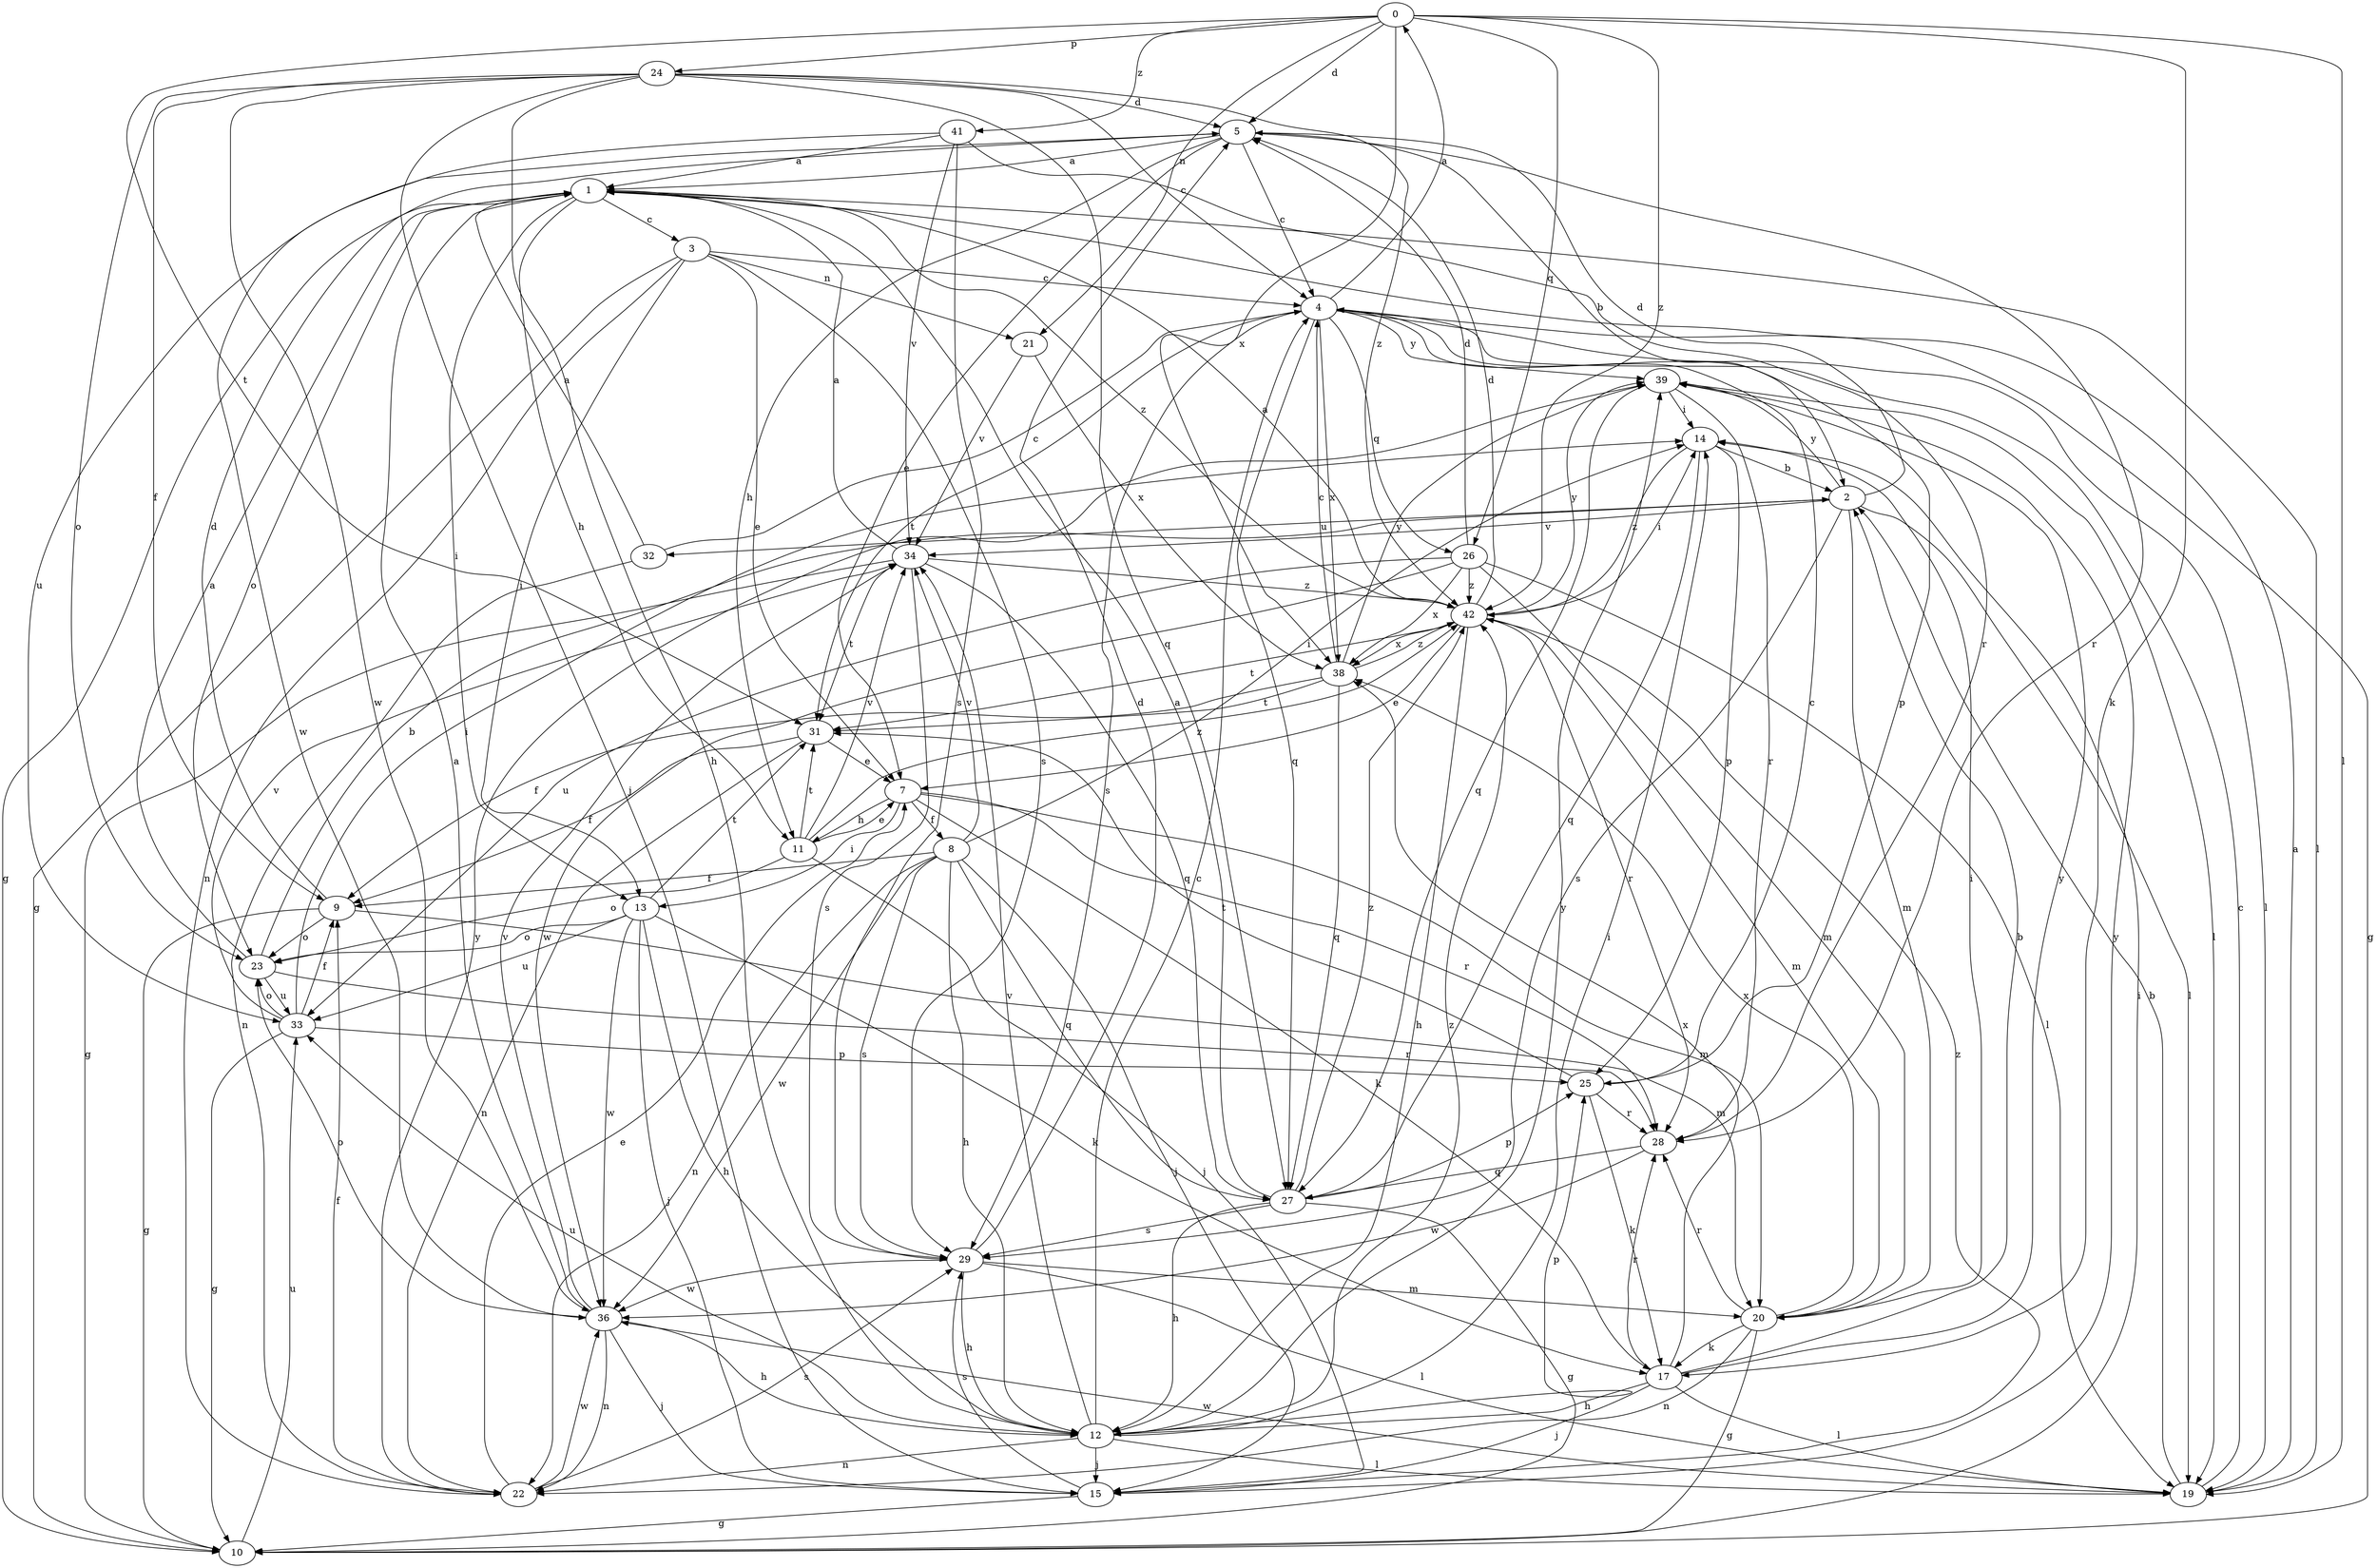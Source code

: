 strict digraph  {
0;
1;
2;
3;
4;
5;
7;
8;
9;
10;
11;
12;
13;
14;
15;
17;
19;
20;
21;
22;
23;
24;
25;
26;
27;
28;
29;
31;
32;
33;
34;
36;
38;
39;
41;
42;
0 -> 5  [label=d];
0 -> 17  [label=k];
0 -> 19  [label=l];
0 -> 21  [label=n];
0 -> 24  [label=p];
0 -> 26  [label=q];
0 -> 31  [label=t];
0 -> 38  [label=x];
0 -> 41  [label=z];
0 -> 42  [label=z];
1 -> 3  [label=c];
1 -> 10  [label=g];
1 -> 11  [label=h];
1 -> 13  [label=i];
1 -> 19  [label=l];
1 -> 23  [label=o];
1 -> 42  [label=z];
2 -> 5  [label=d];
2 -> 19  [label=l];
2 -> 20  [label=m];
2 -> 29  [label=s];
2 -> 32  [label=u];
2 -> 34  [label=v];
2 -> 39  [label=y];
3 -> 4  [label=c];
3 -> 7  [label=e];
3 -> 10  [label=g];
3 -> 13  [label=i];
3 -> 21  [label=n];
3 -> 22  [label=n];
3 -> 29  [label=s];
4 -> 0  [label=a];
4 -> 10  [label=g];
4 -> 19  [label=l];
4 -> 25  [label=p];
4 -> 26  [label=q];
4 -> 27  [label=q];
4 -> 29  [label=s];
4 -> 31  [label=t];
4 -> 38  [label=x];
4 -> 39  [label=y];
5 -> 1  [label=a];
5 -> 2  [label=b];
5 -> 4  [label=c];
5 -> 7  [label=e];
5 -> 11  [label=h];
5 -> 28  [label=r];
5 -> 33  [label=u];
7 -> 8  [label=f];
7 -> 11  [label=h];
7 -> 13  [label=i];
7 -> 17  [label=k];
7 -> 20  [label=m];
7 -> 28  [label=r];
8 -> 9  [label=f];
8 -> 12  [label=h];
8 -> 14  [label=i];
8 -> 15  [label=j];
8 -> 22  [label=n];
8 -> 27  [label=q];
8 -> 29  [label=s];
8 -> 34  [label=v];
8 -> 36  [label=w];
9 -> 5  [label=d];
9 -> 10  [label=g];
9 -> 20  [label=m];
9 -> 23  [label=o];
10 -> 14  [label=i];
10 -> 33  [label=u];
11 -> 7  [label=e];
11 -> 15  [label=j];
11 -> 23  [label=o];
11 -> 31  [label=t];
11 -> 34  [label=v];
11 -> 42  [label=z];
12 -> 4  [label=c];
12 -> 14  [label=i];
12 -> 15  [label=j];
12 -> 19  [label=l];
12 -> 22  [label=n];
12 -> 25  [label=p];
12 -> 33  [label=u];
12 -> 34  [label=v];
12 -> 39  [label=y];
12 -> 42  [label=z];
13 -> 12  [label=h];
13 -> 15  [label=j];
13 -> 17  [label=k];
13 -> 23  [label=o];
13 -> 31  [label=t];
13 -> 33  [label=u];
13 -> 36  [label=w];
14 -> 2  [label=b];
14 -> 25  [label=p];
14 -> 27  [label=q];
14 -> 42  [label=z];
15 -> 10  [label=g];
15 -> 29  [label=s];
15 -> 39  [label=y];
15 -> 42  [label=z];
17 -> 2  [label=b];
17 -> 12  [label=h];
17 -> 15  [label=j];
17 -> 19  [label=l];
17 -> 28  [label=r];
17 -> 38  [label=x];
17 -> 39  [label=y];
19 -> 1  [label=a];
19 -> 2  [label=b];
19 -> 4  [label=c];
19 -> 36  [label=w];
20 -> 10  [label=g];
20 -> 14  [label=i];
20 -> 17  [label=k];
20 -> 22  [label=n];
20 -> 28  [label=r];
20 -> 38  [label=x];
21 -> 34  [label=v];
21 -> 38  [label=x];
22 -> 7  [label=e];
22 -> 9  [label=f];
22 -> 29  [label=s];
22 -> 36  [label=w];
22 -> 39  [label=y];
23 -> 1  [label=a];
23 -> 2  [label=b];
23 -> 28  [label=r];
23 -> 33  [label=u];
24 -> 4  [label=c];
24 -> 5  [label=d];
24 -> 9  [label=f];
24 -> 12  [label=h];
24 -> 15  [label=j];
24 -> 23  [label=o];
24 -> 27  [label=q];
24 -> 36  [label=w];
24 -> 42  [label=z];
25 -> 4  [label=c];
25 -> 17  [label=k];
25 -> 28  [label=r];
25 -> 31  [label=t];
26 -> 5  [label=d];
26 -> 19  [label=l];
26 -> 20  [label=m];
26 -> 33  [label=u];
26 -> 36  [label=w];
26 -> 38  [label=x];
26 -> 42  [label=z];
27 -> 1  [label=a];
27 -> 10  [label=g];
27 -> 12  [label=h];
27 -> 25  [label=p];
27 -> 29  [label=s];
27 -> 42  [label=z];
28 -> 27  [label=q];
28 -> 36  [label=w];
29 -> 5  [label=d];
29 -> 12  [label=h];
29 -> 19  [label=l];
29 -> 20  [label=m];
29 -> 36  [label=w];
31 -> 7  [label=e];
31 -> 9  [label=f];
31 -> 22  [label=n];
32 -> 1  [label=a];
32 -> 4  [label=c];
32 -> 22  [label=n];
33 -> 9  [label=f];
33 -> 10  [label=g];
33 -> 14  [label=i];
33 -> 23  [label=o];
33 -> 25  [label=p];
33 -> 34  [label=v];
34 -> 1  [label=a];
34 -> 10  [label=g];
34 -> 27  [label=q];
34 -> 29  [label=s];
34 -> 31  [label=t];
34 -> 42  [label=z];
36 -> 1  [label=a];
36 -> 12  [label=h];
36 -> 15  [label=j];
36 -> 22  [label=n];
36 -> 23  [label=o];
36 -> 34  [label=v];
38 -> 4  [label=c];
38 -> 9  [label=f];
38 -> 27  [label=q];
38 -> 31  [label=t];
38 -> 39  [label=y];
38 -> 42  [label=z];
39 -> 14  [label=i];
39 -> 19  [label=l];
39 -> 27  [label=q];
39 -> 28  [label=r];
41 -> 1  [label=a];
41 -> 28  [label=r];
41 -> 29  [label=s];
41 -> 34  [label=v];
41 -> 36  [label=w];
42 -> 1  [label=a];
42 -> 5  [label=d];
42 -> 7  [label=e];
42 -> 12  [label=h];
42 -> 14  [label=i];
42 -> 20  [label=m];
42 -> 28  [label=r];
42 -> 31  [label=t];
42 -> 38  [label=x];
42 -> 39  [label=y];
}
